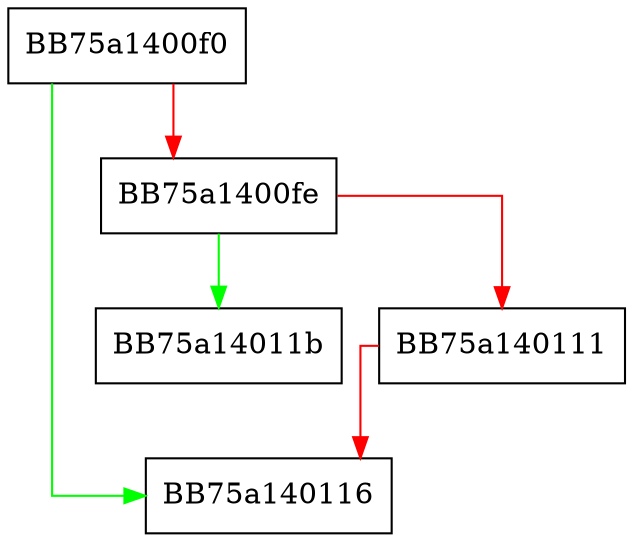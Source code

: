 digraph GetOpt {
  node [shape="box"];
  graph [splines=ortho];
  BB75a1400f0 -> BB75a140116 [color="green"];
  BB75a1400f0 -> BB75a1400fe [color="red"];
  BB75a1400fe -> BB75a14011b [color="green"];
  BB75a1400fe -> BB75a140111 [color="red"];
  BB75a140111 -> BB75a140116 [color="red"];
}
